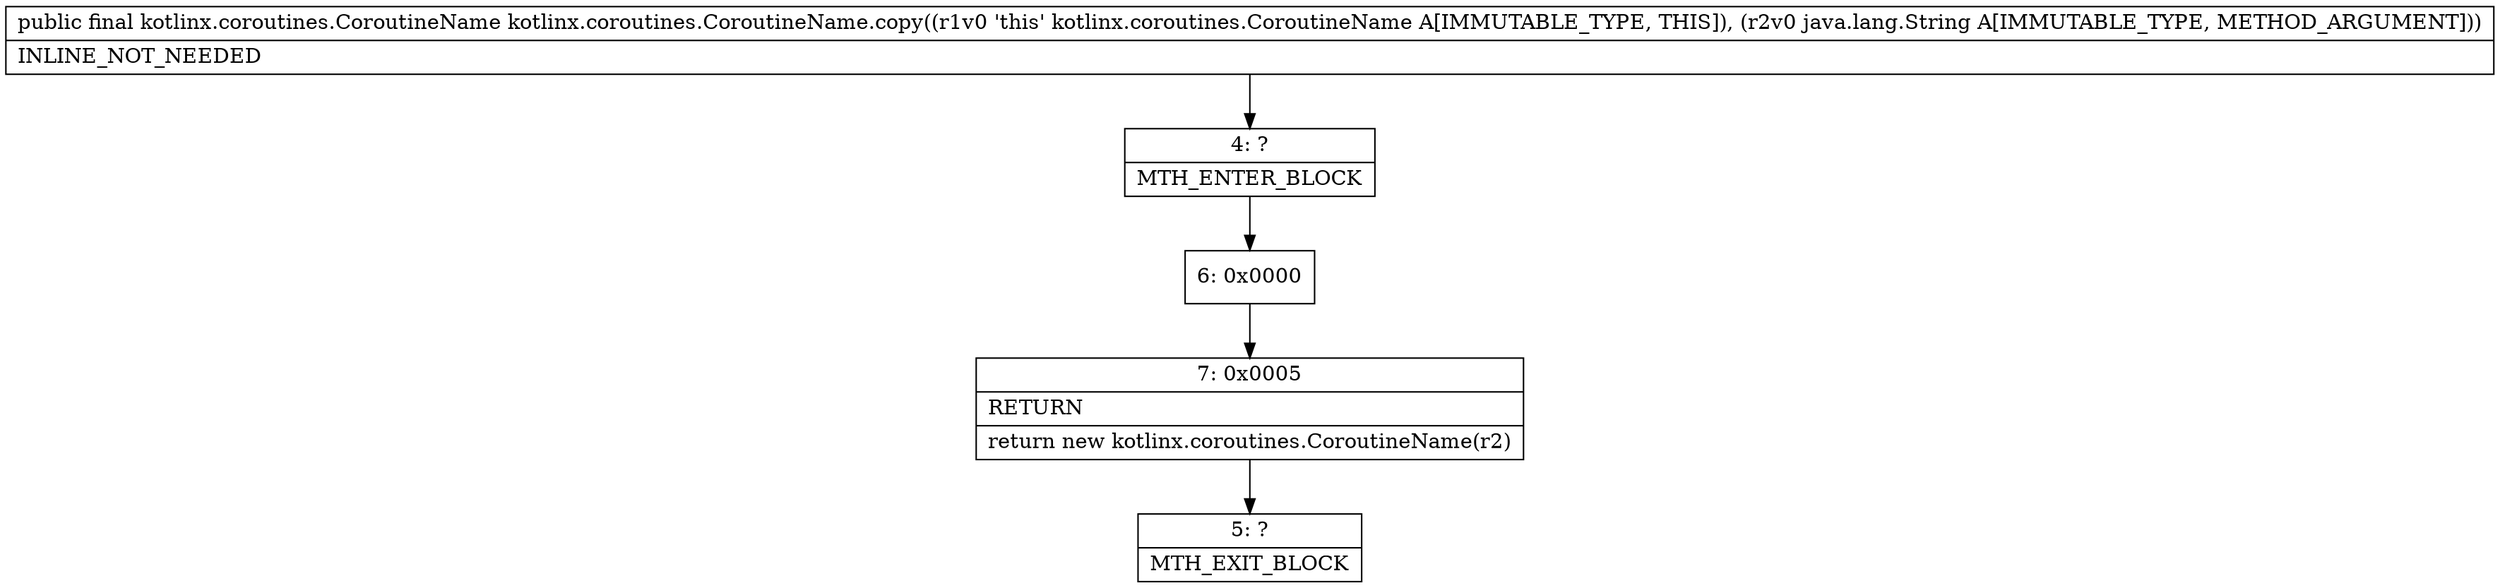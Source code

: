 digraph "CFG forkotlinx.coroutines.CoroutineName.copy(Ljava\/lang\/String;)Lkotlinx\/coroutines\/CoroutineName;" {
Node_4 [shape=record,label="{4\:\ ?|MTH_ENTER_BLOCK\l}"];
Node_6 [shape=record,label="{6\:\ 0x0000}"];
Node_7 [shape=record,label="{7\:\ 0x0005|RETURN\l|return new kotlinx.coroutines.CoroutineName(r2)\l}"];
Node_5 [shape=record,label="{5\:\ ?|MTH_EXIT_BLOCK\l}"];
MethodNode[shape=record,label="{public final kotlinx.coroutines.CoroutineName kotlinx.coroutines.CoroutineName.copy((r1v0 'this' kotlinx.coroutines.CoroutineName A[IMMUTABLE_TYPE, THIS]), (r2v0 java.lang.String A[IMMUTABLE_TYPE, METHOD_ARGUMENT]))  | INLINE_NOT_NEEDED\l}"];
MethodNode -> Node_4;Node_4 -> Node_6;
Node_6 -> Node_7;
Node_7 -> Node_5;
}

